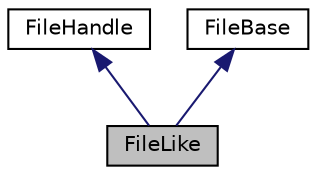 digraph "FileLike"
{
 // LATEX_PDF_SIZE
  edge [fontname="Helvetica",fontsize="10",labelfontname="Helvetica",labelfontsize="10"];
  node [fontname="Helvetica",fontsize="10",shape=record];
  Node1 [label="FileLike",height=0.2,width=0.4,color="black", fillcolor="grey75", style="filled", fontcolor="black",tooltip=" "];
  Node2 -> Node1 [dir="back",color="midnightblue",fontsize="10",style="solid",fontname="Helvetica"];
  Node2 [label="FileHandle",height=0.2,width=0.4,color="black", fillcolor="white", style="filled",URL="$classmbed_1_1_file_handle.html",tooltip=" "];
  Node3 -> Node1 [dir="back",color="midnightblue",fontsize="10",style="solid",fontname="Helvetica"];
  Node3 [label="FileBase",height=0.2,width=0.4,color="black", fillcolor="white", style="filled",URL="$classmbed_1_1_file_base.html",tooltip=" "];
}

